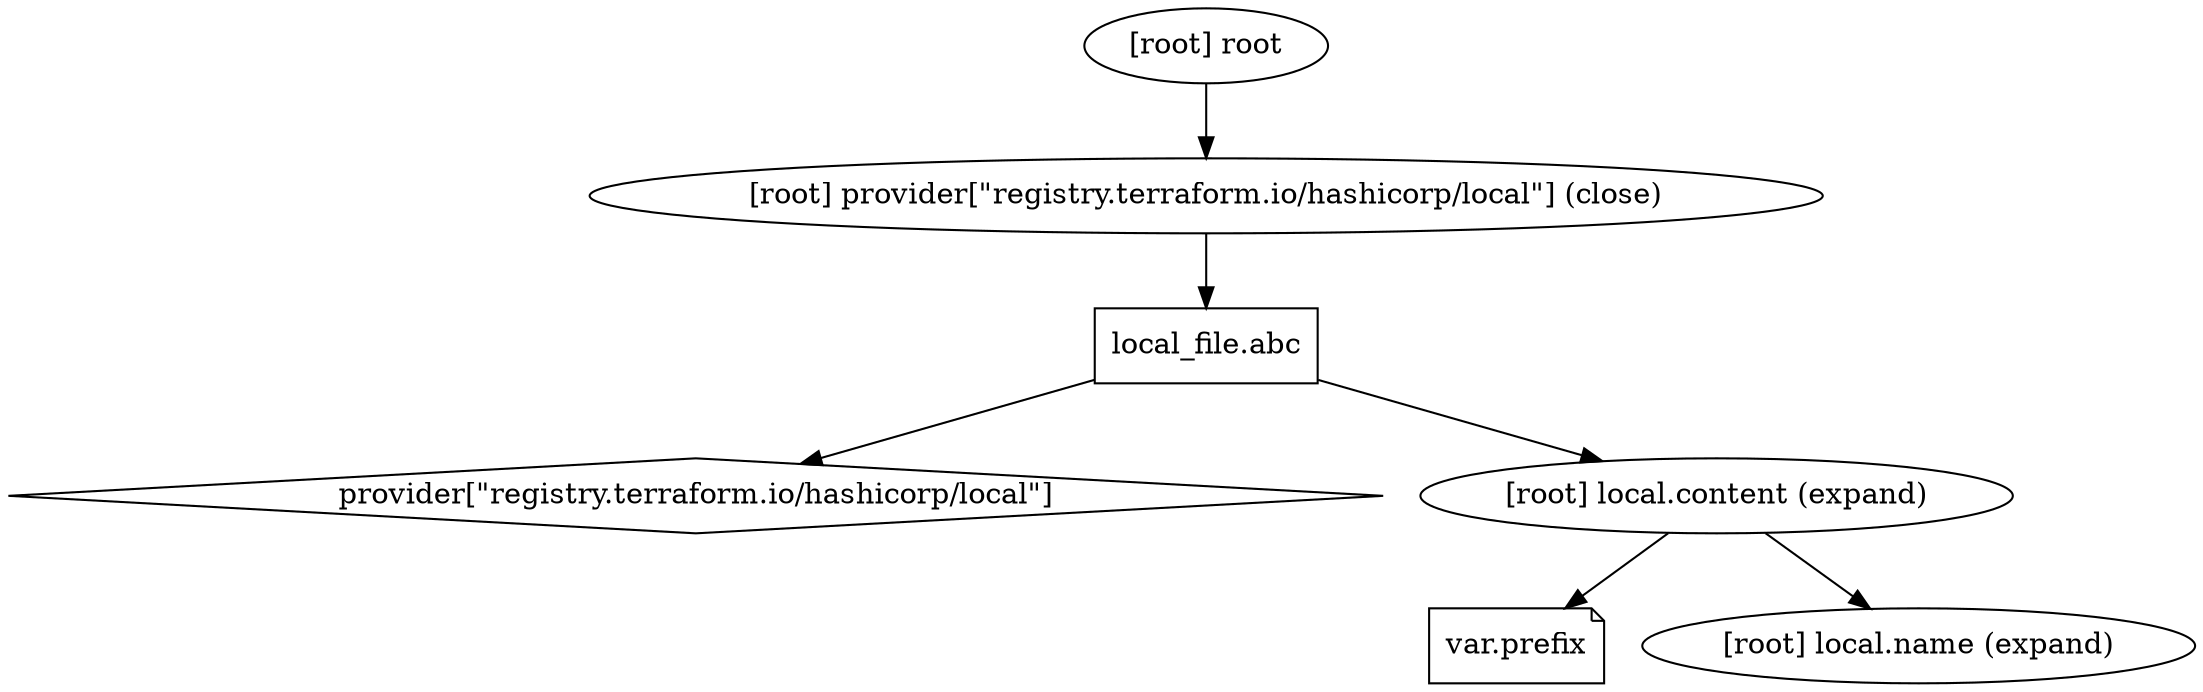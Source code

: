 digraph {
	compound = "true"
	newrank = "true"
	subgraph "root" {
		"[root] local_file.abc (expand)" [label = "local_file.abc", shape = "box"]
		"[root] provider[\"registry.terraform.io/hashicorp/local\"]" [label = "provider[\"registry.terraform.io/hashicorp/local\"]", shape = "diamond"]
		"[root] var.prefix" [label = "var.prefix", shape = "note"]
		"[root] local.content (expand)" -> "[root] local.name (expand)"
		"[root] local.content (expand)" -> "[root] var.prefix"
		"[root] local_file.abc (expand)" -> "[root] local.content (expand)"
		"[root] local_file.abc (expand)" -> "[root] provider[\"registry.terraform.io/hashicorp/local\"]"
		"[root] provider[\"registry.terraform.io/hashicorp/local\"] (close)" -> "[root] local_file.abc (expand)"
		"[root] root" -> "[root] provider[\"registry.terraform.io/hashicorp/local\"] (close)"
	}
}

